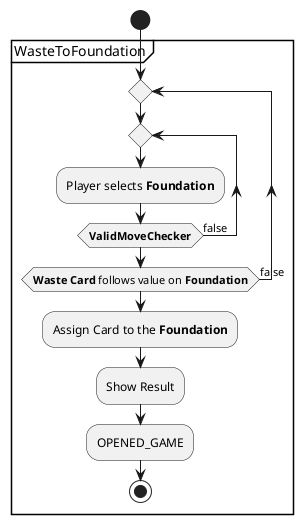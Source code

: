 @startuml
'https://plantuml.com/activity-diagram-beta

start

partition WasteToFoundation {

repeat
   repeat
      :Player selects **Foundation**;
   repeat while (**ValidMoveChecker**) is (false)
repeat while (**Waste Card** follows value on **Foundation**) is (false)
:Assign Card to the **Foundation**;
:Show Result;
:OPENED_GAME;

stop

@enduml
